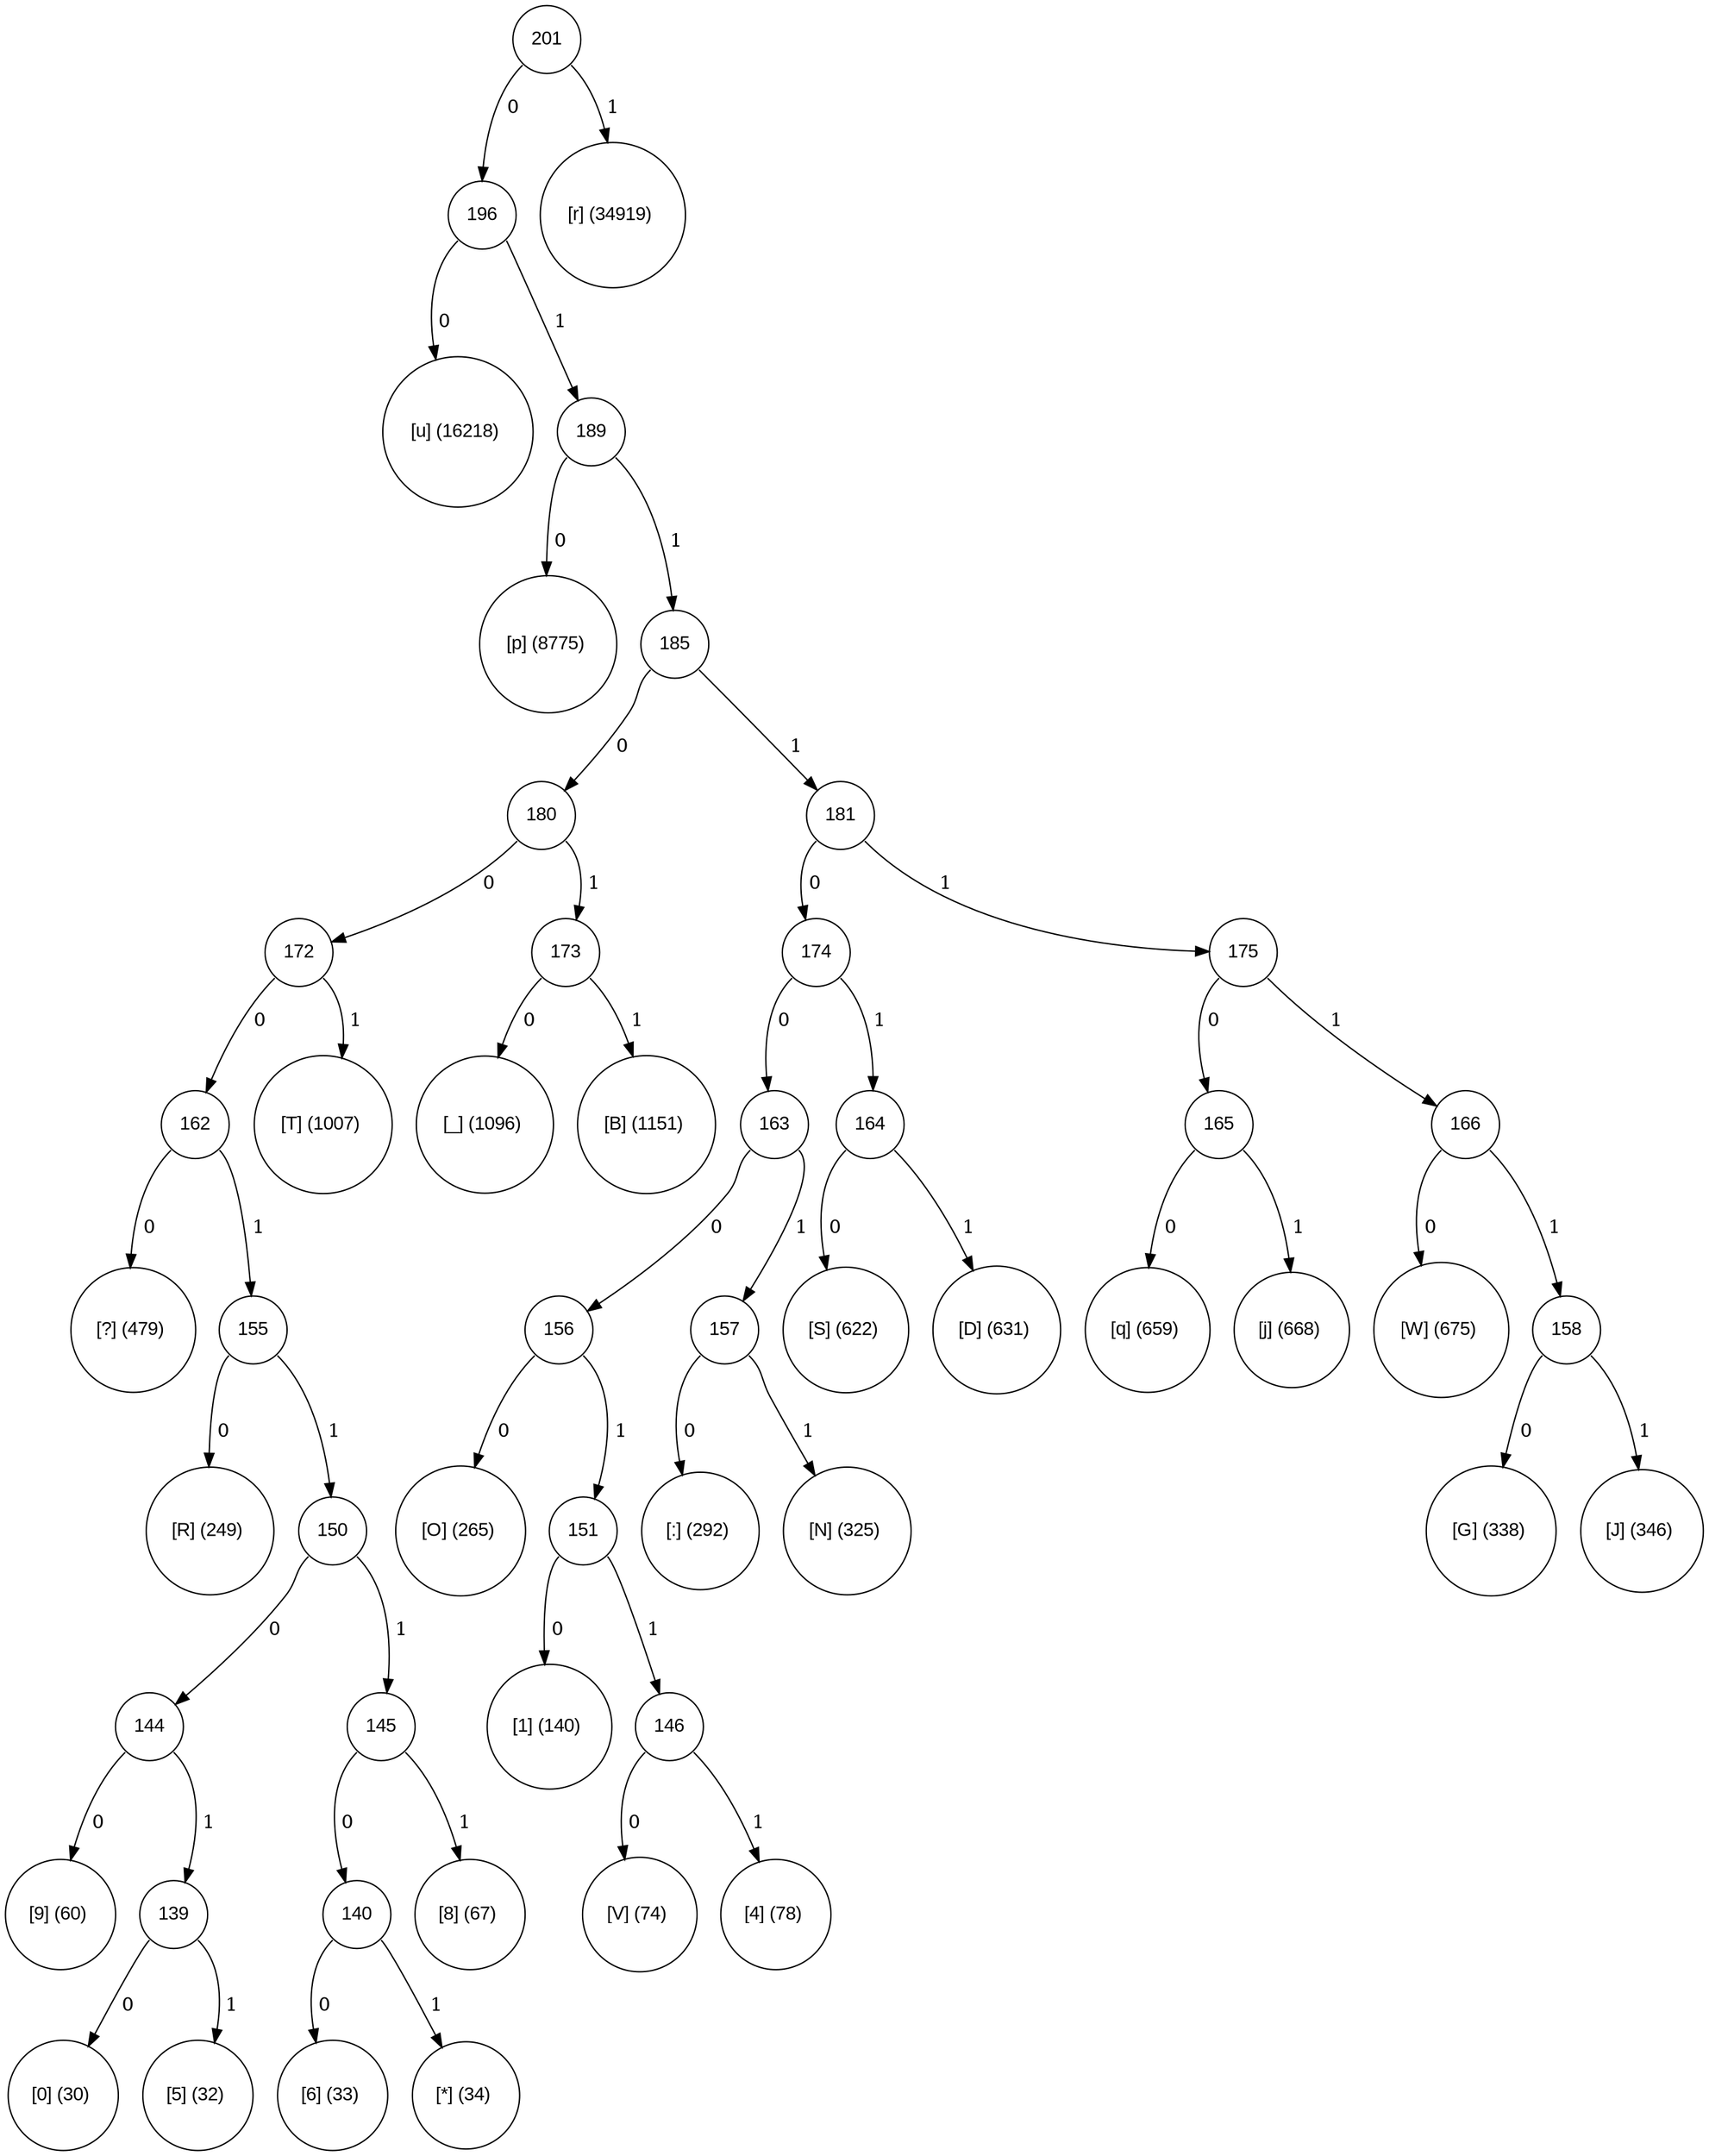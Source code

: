 digraph tree {
	node [fontname="Arial", shape="circle", width=0.5]; 

201:se -> 114 [label = " 1"]; 
114 [label = "[r] (34919) "]; 
201:sw -> 196 [label = " 0"]; 
196 [label = "196"]; 
196:sw -> 117 [label = " 0"]; 
117 [label = "[u] (16218) "]; 
196:se -> 189 [label = " 1"]; 
189 [label = "189"]; 
189:sw -> 112 [label = " 0"]; 
112 [label = "[p] (8775) "]; 
189:se -> 185 [label = " 1"]; 
185 [label = "185"]; 
185:sw -> 180 [label = " 0"]; 
180 [label = "180"]; 
180:sw -> 172 [label = " 0"]; 
172 [label = "172"]; 
172:se -> 84 [label = " 1"]; 
84 [label = "[T] (1007) "]; 
172:sw -> 162 [label = " 0"]; 
162 [label = "162"]; 
162:sw -> 63 [label = " 0"]; 
63 [label = "[?] (479) "]; 
162:se -> 155 [label = " 1"]; 
155 [label = "155"]; 
155:sw -> 82 [label = " 0"]; 
82 [label = "[R] (249) "]; 
155:se -> 150 [label = " 1"]; 
150 [label = "150"]; 
150:sw -> 144 [label = " 0"]; 
144 [label = "144"]; 
144:sw -> 57 [label = " 0"]; 
57 [label = "[9] (60) "]; 
144:se -> 139 [label = " 1"]; 
139 [label = "139"]; 
139:sw -> 48 [label = " 0"]; 
48 [label = "[0] (30) "]; 
139:se -> 53 [label = " 1"]; 
53 [label = "[5] (32) "]; 
150:se -> 145 [label = " 1"]; 
145 [label = "145"]; 
145:se -> 56 [label = " 1"]; 
56 [label = "[8] (67) "]; 
145:sw -> 140 [label = " 0"]; 
140 [label = "140"]; 
140:se -> 42 [label = " 1"]; 
42 [label = "[*] (34) "]; 
140:sw -> 54 [label = " 0"]; 
54 [label = "[6] (33) "]; 
180:se -> 173 [label = " 1"]; 
173 [label = "173"]; 
173:se -> 66 [label = " 1"]; 
66 [label = "[B] (1151) "]; 
173:sw -> 95 [label = " 0"]; 
95 [label = "[_] (1096) "]; 
185:se -> 181 [label = " 1"]; 
181 [label = "181"]; 
181:sw -> 174 [label = " 0"]; 
174 [label = "174"]; 
174:sw -> 163 [label = " 0"]; 
163 [label = "163"]; 
163:sw -> 156 [label = " 0"]; 
156 [label = "156"]; 
156:sw -> 79 [label = " 0"]; 
79 [label = "[O] (265) "]; 
156:se -> 151 [label = " 1"]; 
151 [label = "151"]; 
151:sw -> 49 [label = " 0"]; 
49 [label = "[1] (140) "]; 
151:se -> 146 [label = " 1"]; 
146 [label = "146"]; 
146:se -> 52 [label = " 1"]; 
52 [label = "[4] (78) "]; 
146:sw -> 86 [label = " 0"]; 
86 [label = "[V] (74) "]; 
163:se -> 157 [label = " 1"]; 
157 [label = "157"]; 
157:sw -> 58 [label = " 0"]; 
58 [label = "[:] (292) "]; 
157:se -> 78 [label = " 1"]; 
78 [label = "[N] (325) "]; 
174:se -> 164 [label = " 1"]; 
164 [label = "164"]; 
164:se -> 68 [label = " 1"]; 
68 [label = "[D] (631) "]; 
164:sw -> 83 [label = " 0"]; 
83 [label = "[S] (622) "]; 
181:se -> 175 [label = " 1"]; 
175 [label = "175"]; 
175:sw -> 165 [label = " 0"]; 
165 [label = "165"]; 
165:se -> 106 [label = " 1"]; 
106 [label = "[j] (668) "]; 
165:sw -> 113 [label = " 0"]; 
113 [label = "[q] (659) "]; 
175:se -> 166 [label = " 1"]; 
166 [label = "166"]; 
166:sw -> 87 [label = " 0"]; 
87 [label = "[W] (675) "]; 
166:se -> 158 [label = " 1"]; 
158 [label = "158"]; 
158:sw -> 71 [label = " 0"]; 
71 [label = "[G] (338) "]; 
158:se -> 74 [label = " 1"]; 
74 [label = "[J] (346) "]; 
}
